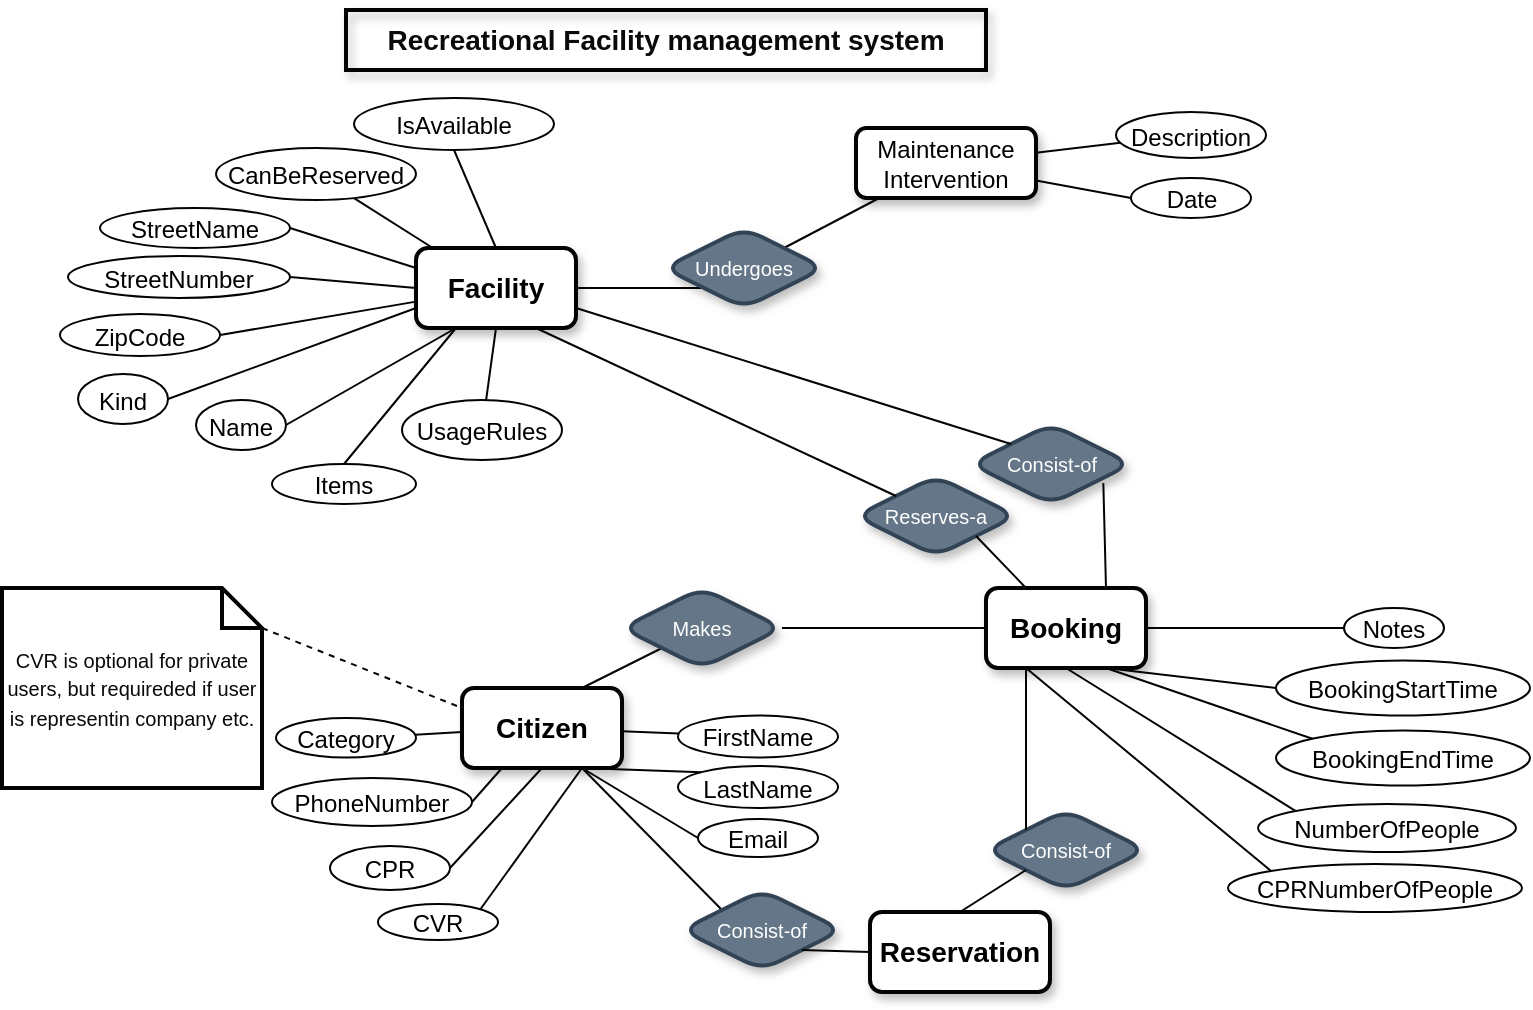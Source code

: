 <mxfile>
    <diagram id="R2lEEEUBdFMjLlhIrx00" name="RecreationalFacilityManagementSystem">
        <mxGraphModel dx="1012" dy="894" grid="0" gridSize="10" guides="1" tooltips="1" connect="1" arrows="1" fold="1" page="1" pageScale="1" pageWidth="850" pageHeight="1100" background="#ffffff" math="0" shadow="0" extFonts="Permanent Marker^https://fonts.googleapis.com/css?family=Permanent+Marker">
            <root>
                <mxCell id="0"/>
                <mxCell id="1" parent="0"/>
                <mxCell id="12A3PGkBAE_qX95ZuoiP-11" value="" style="rounded=0;orthogonalLoop=1;jettySize=auto;html=1;fontSize=12;endArrow=none;endFill=0;strokeColor=#030303;" parent="1" source="12A3PGkBAE_qX95ZuoiP-1" target="12A3PGkBAE_qX95ZuoiP-6" edge="1">
                    <mxGeometry relative="1" as="geometry"/>
                </mxCell>
                <mxCell id="12A3PGkBAE_qX95ZuoiP-1" value="&lt;font style=&quot;font-size: 14px;&quot;&gt;Facility&lt;/font&gt;" style="rounded=1;whiteSpace=wrap;html=1;shadow=1;strokeWidth=2;strokeColor=#030303;fontStyle=1" parent="1" vertex="1">
                    <mxGeometry x="244" y="207" width="80" height="40" as="geometry"/>
                </mxCell>
                <mxCell id="12A3PGkBAE_qX95ZuoiP-62" style="edgeStyle=none;rounded=0;orthogonalLoop=1;jettySize=auto;html=1;exitX=0.75;exitY=0;exitDx=0;exitDy=0;entryX=0;entryY=1;entryDx=0;entryDy=0;fontSize=10;endArrow=none;endFill=0;strokeColor=#030303;" parent="1" source="12A3PGkBAE_qX95ZuoiP-2" target="12A3PGkBAE_qX95ZuoiP-61" edge="1">
                    <mxGeometry relative="1" as="geometry"/>
                </mxCell>
                <mxCell id="12A3PGkBAE_qX95ZuoiP-2" value="&lt;font style=&quot;font-size: 14px&quot;&gt;Citizen&lt;/font&gt;" style="rounded=1;whiteSpace=wrap;html=1;shadow=1;strokeWidth=2;strokeColor=#030303;fontStyle=1" parent="1" vertex="1">
                    <mxGeometry x="267" y="427" width="80" height="40" as="geometry"/>
                </mxCell>
                <mxCell id="12A3PGkBAE_qX95ZuoiP-42" style="rounded=0;orthogonalLoop=1;jettySize=auto;html=1;exitX=0.5;exitY=1;exitDx=0;exitDy=0;fontSize=12;endArrow=none;endFill=0;strokeColor=#030303;entryX=0;entryY=0;entryDx=0;entryDy=0;" parent="1" source="12A3PGkBAE_qX95ZuoiP-3" target="12A3PGkBAE_qX95ZuoiP-40" edge="1">
                    <mxGeometry relative="1" as="geometry"/>
                </mxCell>
                <mxCell id="12A3PGkBAE_qX95ZuoiP-44" style="rounded=0;orthogonalLoop=1;jettySize=auto;html=1;exitX=0.75;exitY=1;exitDx=0;exitDy=0;entryX=0;entryY=0.5;entryDx=0;entryDy=0;fontSize=12;endArrow=none;endFill=0;strokeColor=#030303;" parent="1" source="12A3PGkBAE_qX95ZuoiP-3" target="12A3PGkBAE_qX95ZuoiP-39" edge="1">
                    <mxGeometry relative="1" as="geometry"/>
                </mxCell>
                <mxCell id="12A3PGkBAE_qX95ZuoiP-63" style="edgeStyle=none;rounded=0;orthogonalLoop=1;jettySize=auto;html=1;exitX=0;exitY=0.5;exitDx=0;exitDy=0;entryX=1;entryY=0.5;entryDx=0;entryDy=0;fontSize=10;endArrow=none;endFill=0;strokeColor=#030303;" parent="1" source="12A3PGkBAE_qX95ZuoiP-3" target="12A3PGkBAE_qX95ZuoiP-61" edge="1">
                    <mxGeometry relative="1" as="geometry"/>
                </mxCell>
                <mxCell id="12A3PGkBAE_qX95ZuoiP-3" value="&lt;font style=&quot;font-size: 14px;&quot;&gt;Booking&lt;/font&gt;" style="rounded=1;whiteSpace=wrap;html=1;shadow=1;strokeWidth=2;strokeColor=#030303;fontStyle=1" parent="1" vertex="1">
                    <mxGeometry x="529" y="377" width="80" height="40" as="geometry"/>
                </mxCell>
                <mxCell id="12A3PGkBAE_qX95ZuoiP-4" value="&lt;font style=&quot;font-size: 12px;&quot;&gt;Maintenance&lt;br&gt;Intervention&lt;br&gt;&lt;/font&gt;" style="rounded=1;whiteSpace=wrap;html=1;shadow=1;strokeWidth=2;strokeColor=#030303;" parent="1" vertex="1">
                    <mxGeometry x="464" y="147" width="90" height="35" as="geometry"/>
                </mxCell>
                <mxCell id="12A3PGkBAE_qX95ZuoiP-6" value="&lt;font style=&quot;font-size: 12px;&quot;&gt;CanBeReserved&lt;/font&gt;" style="ellipse;whiteSpace=wrap;html=1;fontSize=14;strokeColor=#030303;" parent="1" vertex="1">
                    <mxGeometry x="144" y="157" width="100" height="26" as="geometry"/>
                </mxCell>
                <mxCell id="12A3PGkBAE_qX95ZuoiP-49" style="rounded=0;orthogonalLoop=1;jettySize=auto;html=1;exitX=1;exitY=0.5;exitDx=0;exitDy=0;entryX=0;entryY=0.75;entryDx=0;entryDy=0;fontSize=12;endArrow=none;endFill=0;strokeColor=#030303;" parent="1" source="12A3PGkBAE_qX95ZuoiP-7" target="12A3PGkBAE_qX95ZuoiP-1" edge="1">
                    <mxGeometry relative="1" as="geometry"/>
                </mxCell>
                <mxCell id="12A3PGkBAE_qX95ZuoiP-7" value="&lt;span style=&quot;font-size: 12px;&quot;&gt;Kind&lt;/span&gt;" style="ellipse;whiteSpace=wrap;html=1;fontSize=14;strokeColor=#030303;" parent="1" vertex="1">
                    <mxGeometry x="75" y="270" width="45" height="25" as="geometry"/>
                </mxCell>
                <mxCell id="12A3PGkBAE_qX95ZuoiP-18" value="" style="rounded=0;orthogonalLoop=1;jettySize=auto;html=1;fontSize=12;endArrow=none;endFill=0;strokeColor=#030303;exitX=0.5;exitY=1;exitDx=0;exitDy=0;" parent="1" source="12A3PGkBAE_qX95ZuoiP-1" target="12A3PGkBAE_qX95ZuoiP-15" edge="1">
                    <mxGeometry relative="1" as="geometry">
                        <mxPoint x="299.23" y="305.707" as="sourcePoint"/>
                    </mxGeometry>
                </mxCell>
                <mxCell id="12A3PGkBAE_qX95ZuoiP-17" style="rounded=0;orthogonalLoop=1;jettySize=auto;html=1;exitX=0.5;exitY=0;exitDx=0;exitDy=0;entryX=0.25;entryY=1;entryDx=0;entryDy=0;fontSize=12;endArrow=none;endFill=0;strokeColor=#030303;" parent="1" source="12A3PGkBAE_qX95ZuoiP-14" target="12A3PGkBAE_qX95ZuoiP-1" edge="1">
                    <mxGeometry relative="1" as="geometry">
                        <mxPoint x="284" y="307" as="targetPoint"/>
                    </mxGeometry>
                </mxCell>
                <mxCell id="12A3PGkBAE_qX95ZuoiP-14" value="&lt;span style=&quot;font-size: 12px;&quot;&gt;Items&lt;/span&gt;" style="ellipse;whiteSpace=wrap;html=1;fontSize=14;strokeColor=#030303;" parent="1" vertex="1">
                    <mxGeometry x="172" y="315" width="72" height="20" as="geometry"/>
                </mxCell>
                <mxCell id="12A3PGkBAE_qX95ZuoiP-15" value="&lt;span style=&quot;font-size: 12px;&quot;&gt;UsageRules&lt;/span&gt;" style="ellipse;whiteSpace=wrap;html=1;fontSize=14;strokeColor=#030303;" parent="1" vertex="1">
                    <mxGeometry x="237" y="283" width="80" height="30" as="geometry"/>
                </mxCell>
                <mxCell id="12A3PGkBAE_qX95ZuoiP-25" value="" style="rounded=0;orthogonalLoop=1;jettySize=auto;html=1;fontSize=12;endArrow=none;endFill=0;strokeColor=#030303;" parent="1" source="12A3PGkBAE_qX95ZuoiP-19" target="12A3PGkBAE_qX95ZuoiP-2" edge="1">
                    <mxGeometry relative="1" as="geometry"/>
                </mxCell>
                <mxCell id="12A3PGkBAE_qX95ZuoiP-19" value="&lt;span style=&quot;font-size: 12px&quot;&gt;FirstName&lt;/span&gt;" style="ellipse;whiteSpace=wrap;html=1;fontSize=14;strokeColor=#030303;" parent="1" vertex="1">
                    <mxGeometry x="375" y="440.75" width="80" height="21" as="geometry"/>
                </mxCell>
                <mxCell id="12A3PGkBAE_qX95ZuoiP-29" style="rounded=0;orthogonalLoop=1;jettySize=auto;html=1;exitX=1;exitY=0.5;exitDx=0;exitDy=0;entryX=0.25;entryY=1;entryDx=0;entryDy=0;fontSize=12;endArrow=none;endFill=0;strokeColor=#030303;" parent="1" source="12A3PGkBAE_qX95ZuoiP-20" target="12A3PGkBAE_qX95ZuoiP-2" edge="1">
                    <mxGeometry relative="1" as="geometry"/>
                </mxCell>
                <mxCell id="12A3PGkBAE_qX95ZuoiP-20" value="&lt;span style=&quot;font-size: 12px;&quot;&gt;PhoneNumber&lt;br&gt;&lt;/span&gt;" style="ellipse;whiteSpace=wrap;html=1;fontSize=14;strokeColor=#030303;" parent="1" vertex="1">
                    <mxGeometry x="172" y="472" width="100" height="24" as="geometry"/>
                </mxCell>
                <mxCell id="12A3PGkBAE_qX95ZuoiP-31" style="rounded=0;orthogonalLoop=1;jettySize=auto;html=1;exitX=0;exitY=0.5;exitDx=0;exitDy=0;entryX=0.75;entryY=1;entryDx=0;entryDy=0;fontSize=12;endArrow=none;endFill=0;strokeColor=#030303;" parent="1" source="12A3PGkBAE_qX95ZuoiP-21" target="12A3PGkBAE_qX95ZuoiP-2" edge="1">
                    <mxGeometry relative="1" as="geometry"/>
                </mxCell>
                <mxCell id="12A3PGkBAE_qX95ZuoiP-21" value="&lt;span style=&quot;font-size: 12px;&quot;&gt;Email&lt;br&gt;&lt;/span&gt;" style="ellipse;whiteSpace=wrap;html=1;fontSize=14;strokeColor=#030303;" parent="1" vertex="1">
                    <mxGeometry x="385" y="492.5" width="60" height="19" as="geometry"/>
                </mxCell>
                <mxCell id="12A3PGkBAE_qX95ZuoiP-32" style="rounded=0;orthogonalLoop=1;jettySize=auto;html=1;exitX=1;exitY=0.5;exitDx=0;exitDy=0;entryX=0.5;entryY=1;entryDx=0;entryDy=0;fontSize=12;endArrow=none;endFill=0;strokeColor=#030303;" parent="1" source="12A3PGkBAE_qX95ZuoiP-22" target="12A3PGkBAE_qX95ZuoiP-2" edge="1">
                    <mxGeometry relative="1" as="geometry"/>
                </mxCell>
                <mxCell id="12A3PGkBAE_qX95ZuoiP-22" value="&lt;span style=&quot;font-size: 12px&quot;&gt;CPR&lt;br&gt;&lt;/span&gt;" style="ellipse;whiteSpace=wrap;html=1;fontSize=14;strokeColor=#030303;" parent="1" vertex="1">
                    <mxGeometry x="201" y="506" width="60" height="22" as="geometry"/>
                </mxCell>
                <mxCell id="12A3PGkBAE_qX95ZuoiP-24" value="" style="rounded=0;orthogonalLoop=1;jettySize=auto;html=1;fontSize=12;endArrow=none;endFill=0;strokeColor=#030303;" parent="1" source="12A3PGkBAE_qX95ZuoiP-23" target="12A3PGkBAE_qX95ZuoiP-2" edge="1">
                    <mxGeometry relative="1" as="geometry"/>
                </mxCell>
                <mxCell id="12A3PGkBAE_qX95ZuoiP-23" value="&lt;span style=&quot;font-size: 12px;&quot;&gt;Category&lt;br&gt;&lt;/span&gt;" style="ellipse;whiteSpace=wrap;html=1;fontSize=14;strokeColor=#030303;" parent="1" vertex="1">
                    <mxGeometry x="174" y="442" width="70" height="19.75" as="geometry"/>
                </mxCell>
                <mxCell id="12A3PGkBAE_qX95ZuoiP-38" style="rounded=0;orthogonalLoop=1;jettySize=auto;html=1;exitX=0;exitY=0.5;exitDx=0;exitDy=0;entryX=1;entryY=0.75;entryDx=0;entryDy=0;fontSize=12;endArrow=none;endFill=0;strokeColor=#030303;" parent="1" source="12A3PGkBAE_qX95ZuoiP-33" target="12A3PGkBAE_qX95ZuoiP-4" edge="1">
                    <mxGeometry relative="1" as="geometry"/>
                </mxCell>
                <mxCell id="12A3PGkBAE_qX95ZuoiP-33" value="&lt;span style=&quot;font-size: 12px;&quot;&gt;Date&lt;br&gt;&lt;/span&gt;" style="ellipse;whiteSpace=wrap;html=1;fontSize=14;strokeColor=#030303;" parent="1" vertex="1">
                    <mxGeometry x="601.5" y="172" width="60" height="20" as="geometry"/>
                </mxCell>
                <mxCell id="12A3PGkBAE_qX95ZuoiP-36" value="" style="rounded=0;orthogonalLoop=1;jettySize=auto;html=1;fontSize=12;endArrow=none;endFill=0;strokeColor=#030303;" parent="1" source="12A3PGkBAE_qX95ZuoiP-35" target="12A3PGkBAE_qX95ZuoiP-4" edge="1">
                    <mxGeometry relative="1" as="geometry"/>
                </mxCell>
                <mxCell id="12A3PGkBAE_qX95ZuoiP-35" value="&lt;span style=&quot;font-size: 12px;&quot;&gt;Description&lt;/span&gt;" style="ellipse;whiteSpace=wrap;html=1;fontSize=14;strokeColor=#030303;" parent="1" vertex="1">
                    <mxGeometry x="594" y="139" width="75" height="23" as="geometry"/>
                </mxCell>
                <mxCell id="12A3PGkBAE_qX95ZuoiP-39" value="&lt;span style=&quot;font-size: 12px&quot;&gt;BookingStartTime&lt;/span&gt;" style="ellipse;whiteSpace=wrap;html=1;fontSize=14;strokeColor=#030303;" parent="1" vertex="1">
                    <mxGeometry x="674" y="413.25" width="127" height="27.5" as="geometry"/>
                </mxCell>
                <mxCell id="12A3PGkBAE_qX95ZuoiP-40" value="&lt;span style=&quot;font-size: 12px&quot;&gt;NumberOfPeople&lt;/span&gt;" style="ellipse;whiteSpace=wrap;html=1;fontSize=14;strokeColor=#030303;" parent="1" vertex="1">
                    <mxGeometry x="665" y="485" width="129" height="24" as="geometry"/>
                </mxCell>
                <mxCell id="12A3PGkBAE_qX95ZuoiP-45" value="" style="rounded=0;orthogonalLoop=1;jettySize=auto;html=1;fontSize=12;endArrow=none;endFill=0;strokeColor=#030303;" parent="1" source="12A3PGkBAE_qX95ZuoiP-41" target="12A3PGkBAE_qX95ZuoiP-3" edge="1">
                    <mxGeometry relative="1" as="geometry"/>
                </mxCell>
                <mxCell id="12A3PGkBAE_qX95ZuoiP-41" value="&lt;span style=&quot;font-size: 12px&quot;&gt;Notes&lt;/span&gt;" style="ellipse;whiteSpace=wrap;html=1;fontSize=14;strokeColor=#030303;" parent="1" vertex="1">
                    <mxGeometry x="708" y="387" width="50" height="20" as="geometry"/>
                </mxCell>
                <mxCell id="12A3PGkBAE_qX95ZuoiP-57" value="&lt;b&gt;&lt;font style=&quot;font-size: 14px;&quot;&gt;Recreational Facility management system&lt;/font&gt;&lt;/b&gt;" style="text;html=1;strokeColor=#030303;fillColor=none;align=center;verticalAlign=middle;whiteSpace=wrap;rounded=0;shadow=1;strokeWidth=2;fontSize=12;fontColor=#0A0A0A;" parent="1" vertex="1">
                    <mxGeometry x="209" y="88" width="320" height="30" as="geometry"/>
                </mxCell>
                <mxCell id="12A3PGkBAE_qX95ZuoiP-59" style="edgeStyle=none;rounded=0;orthogonalLoop=1;jettySize=auto;html=1;exitX=0;exitY=1;exitDx=0;exitDy=0;entryX=1;entryY=0.5;entryDx=0;entryDy=0;fontSize=14;endArrow=none;endFill=0;strokeColor=#030303;" parent="1" source="12A3PGkBAE_qX95ZuoiP-58" target="12A3PGkBAE_qX95ZuoiP-1" edge="1">
                    <mxGeometry relative="1" as="geometry"/>
                </mxCell>
                <mxCell id="12A3PGkBAE_qX95ZuoiP-60" style="edgeStyle=none;rounded=0;orthogonalLoop=1;jettySize=auto;html=1;exitX=1;exitY=0;exitDx=0;exitDy=0;fontSize=14;endArrow=none;endFill=0;strokeColor=#030303;" parent="1" source="12A3PGkBAE_qX95ZuoiP-58" target="12A3PGkBAE_qX95ZuoiP-4" edge="1">
                    <mxGeometry relative="1" as="geometry"/>
                </mxCell>
                <mxCell id="12A3PGkBAE_qX95ZuoiP-58" value="&lt;font style=&quot;font-size: 10px;&quot;&gt;Undergoes&lt;/font&gt;" style="shape=rhombus;perimeter=rhombusPerimeter;whiteSpace=wrap;html=1;align=center;rounded=1;shadow=1;strokeWidth=2;fontSize=12;strokeColor=#314354;fillColor=#647687;fontColor=#ffffff;" parent="1" vertex="1">
                    <mxGeometry x="368" y="197" width="80" height="40" as="geometry"/>
                </mxCell>
                <mxCell id="12A3PGkBAE_qX95ZuoiP-61" value="Makes" style="shape=rhombus;perimeter=rhombusPerimeter;whiteSpace=wrap;html=1;align=center;rounded=1;shadow=1;strokeWidth=2;fontSize=10;strokeColor=#314354;fillColor=#647687;fontColor=#ffffff;" parent="1" vertex="1">
                    <mxGeometry x="347" y="377" width="80" height="40" as="geometry"/>
                </mxCell>
                <mxCell id="2" value="Reserves-a" style="shape=rhombus;perimeter=rhombusPerimeter;whiteSpace=wrap;html=1;align=center;rounded=1;shadow=1;strokeWidth=2;fontSize=10;strokeColor=#314354;fillColor=#647687;fontColor=#ffffff;" parent="1" vertex="1">
                    <mxGeometry x="464" y="321" width="80" height="40" as="geometry"/>
                </mxCell>
                <mxCell id="7" value="&lt;font style=&quot;font-size: 10px&quot;&gt;CVR is optional for private users, but requireded if user is representin company etc.&lt;/font&gt;" style="shape=note;size=20;whiteSpace=wrap;html=1;fontColor=#0A0A0A;strokeColor=#030303;strokeWidth=2;fillColor=#FFFFFF;" parent="1" vertex="1">
                    <mxGeometry x="37" y="377" width="130" height="100" as="geometry"/>
                </mxCell>
                <mxCell id="8" value="&lt;span style=&quot;font-size: 12px&quot;&gt;StreetName&lt;/span&gt;" style="ellipse;whiteSpace=wrap;html=1;fontSize=14;strokeColor=#030303;" parent="1" vertex="1">
                    <mxGeometry x="86" y="187" width="95" height="20" as="geometry"/>
                </mxCell>
                <mxCell id="9" value="&lt;span style=&quot;font-size: 12px&quot;&gt;StreetNumber&lt;/span&gt;" style="ellipse;whiteSpace=wrap;html=1;fontSize=14;strokeColor=#030303;" parent="1" vertex="1">
                    <mxGeometry x="70" y="211" width="111" height="21" as="geometry"/>
                </mxCell>
                <mxCell id="10" value="&lt;span style=&quot;font-size: 12px&quot;&gt;ZipCode&lt;/span&gt;" style="ellipse;whiteSpace=wrap;html=1;fontSize=14;strokeColor=#030303;" parent="1" vertex="1">
                    <mxGeometry x="66" y="240" width="80" height="21" as="geometry"/>
                </mxCell>
                <mxCell id="11" style="rounded=0;orthogonalLoop=1;jettySize=auto;html=1;exitX=1;exitY=0.5;exitDx=0;exitDy=0;fontSize=12;endArrow=none;endFill=0;strokeColor=#030303;" parent="1" source="10" target="12A3PGkBAE_qX95ZuoiP-1" edge="1">
                    <mxGeometry relative="1" as="geometry">
                        <mxPoint x="108" y="311" as="sourcePoint"/>
                        <mxPoint x="147.333" y="241.21" as="targetPoint"/>
                    </mxGeometry>
                </mxCell>
                <mxCell id="12" style="rounded=0;orthogonalLoop=1;jettySize=auto;html=1;exitX=1;exitY=0.5;exitDx=0;exitDy=0;entryX=0;entryY=0.5;entryDx=0;entryDy=0;fontSize=12;endArrow=none;endFill=0;strokeColor=#030303;" parent="1" source="9" target="12A3PGkBAE_qX95ZuoiP-1" edge="1">
                    <mxGeometry relative="1" as="geometry">
                        <mxPoint x="146.0" y="271.5" as="sourcePoint"/>
                        <mxPoint x="134" y="227" as="targetPoint"/>
                    </mxGeometry>
                </mxCell>
                <mxCell id="13" style="rounded=0;orthogonalLoop=1;jettySize=auto;html=1;entryX=1;entryY=0.5;entryDx=0;entryDy=0;fontSize=12;endArrow=none;endFill=0;strokeColor=#030303;exitX=0;exitY=0.25;exitDx=0;exitDy=0;" parent="1" source="12A3PGkBAE_qX95ZuoiP-1" target="8" edge="1">
                    <mxGeometry relative="1" as="geometry">
                        <mxPoint x="144.654" y="214.078" as="sourcePoint"/>
                        <mxPoint x="144" y="237.0" as="targetPoint"/>
                    </mxGeometry>
                </mxCell>
                <mxCell id="18" style="edgeStyle=none;rounded=0;orthogonalLoop=1;jettySize=auto;html=1;exitX=0;exitY=0;exitDx=130;exitDy=20;entryX=0;entryY=0.25;entryDx=0;entryDy=0;fontSize=10;endArrow=none;endFill=0;strokeColor=#030303;exitPerimeter=0;dashed=1;" parent="1" source="7" target="12A3PGkBAE_qX95ZuoiP-2" edge="1">
                    <mxGeometry relative="1" as="geometry">
                        <mxPoint x="357" y="437.0" as="sourcePoint"/>
                        <mxPoint x="414" y="407" as="targetPoint"/>
                    </mxGeometry>
                </mxCell>
                <mxCell id="20" value="&lt;span style=&quot;font-size: 12px&quot;&gt;Name&lt;/span&gt;" style="ellipse;whiteSpace=wrap;html=1;fontSize=14;strokeColor=#030303;" parent="1" vertex="1">
                    <mxGeometry x="134" y="283" width="45" height="25" as="geometry"/>
                </mxCell>
                <mxCell id="22" style="rounded=0;orthogonalLoop=1;jettySize=auto;html=1;exitX=1;exitY=0.5;exitDx=0;exitDy=0;entryX=0.25;entryY=1;entryDx=0;entryDy=0;fontSize=12;endArrow=none;endFill=0;strokeColor=#030303;" parent="1" source="20" target="12A3PGkBAE_qX95ZuoiP-1" edge="1">
                    <mxGeometry relative="1" as="geometry">
                        <mxPoint x="231.0" y="294.5" as="sourcePoint"/>
                        <mxPoint x="251" y="254.5" as="targetPoint"/>
                    </mxGeometry>
                </mxCell>
                <mxCell id="23" value="&lt;span style=&quot;font-size: 12px&quot;&gt;BookingEndTime&lt;/span&gt;" style="ellipse;whiteSpace=wrap;html=1;fontSize=14;strokeColor=#030303;" vertex="1" parent="1">
                    <mxGeometry x="674" y="448.25" width="127" height="27.5" as="geometry"/>
                </mxCell>
                <mxCell id="24" style="rounded=0;orthogonalLoop=1;jettySize=auto;html=1;entryX=0;entryY=0;entryDx=0;entryDy=0;fontSize=12;endArrow=none;endFill=0;strokeColor=#030303;exitX=0.75;exitY=1;exitDx=0;exitDy=0;" edge="1" parent="1" source="12A3PGkBAE_qX95ZuoiP-3" target="23">
                    <mxGeometry relative="1" as="geometry">
                        <mxPoint x="599" y="427" as="sourcePoint"/>
                        <mxPoint x="684.0" y="437" as="targetPoint"/>
                    </mxGeometry>
                </mxCell>
                <mxCell id="25" value="&lt;font style=&quot;font-size: 12px&quot;&gt;IsAvailable&lt;/font&gt;" style="ellipse;whiteSpace=wrap;html=1;fontSize=14;strokeColor=#030303;" vertex="1" parent="1">
                    <mxGeometry x="213" y="132" width="100" height="26" as="geometry"/>
                </mxCell>
                <mxCell id="27" value="" style="rounded=0;orthogonalLoop=1;jettySize=auto;html=1;fontSize=12;endArrow=none;endFill=0;strokeColor=#030303;entryX=0.5;entryY=1;entryDx=0;entryDy=0;exitX=0.5;exitY=0;exitDx=0;exitDy=0;" edge="1" parent="1" source="12A3PGkBAE_qX95ZuoiP-1" target="25">
                    <mxGeometry relative="1" as="geometry">
                        <mxPoint x="292.398" y="202.98" as="sourcePoint"/>
                        <mxPoint x="253.0" y="177.998" as="targetPoint"/>
                    </mxGeometry>
                </mxCell>
                <mxCell id="28" value="&lt;span style=&quot;font-size: 12px&quot;&gt;LastName&lt;/span&gt;" style="ellipse;whiteSpace=wrap;html=1;fontSize=14;strokeColor=#030303;" vertex="1" parent="1">
                    <mxGeometry x="375" y="466" width="80" height="21" as="geometry"/>
                </mxCell>
                <mxCell id="29" value="" style="rounded=0;orthogonalLoop=1;jettySize=auto;html=1;fontSize=12;endArrow=none;endFill=0;strokeColor=#030303;exitX=0;exitY=0;exitDx=0;exitDy=0;entryX=0.75;entryY=1;entryDx=0;entryDy=0;" edge="1" parent="1" source="28" target="12A3PGkBAE_qX95ZuoiP-2">
                    <mxGeometry relative="1" as="geometry">
                        <mxPoint x="390.895" y="479.544" as="sourcePoint"/>
                        <mxPoint x="347" y="480" as="targetPoint"/>
                    </mxGeometry>
                </mxCell>
                <mxCell id="30" value="&lt;span style=&quot;font-size: 12px&quot;&gt;CVR&lt;br&gt;&lt;/span&gt;" style="ellipse;whiteSpace=wrap;html=1;fontSize=14;strokeColor=#030303;" vertex="1" parent="1">
                    <mxGeometry x="225" y="535" width="60" height="18" as="geometry"/>
                </mxCell>
                <mxCell id="31" style="rounded=0;orthogonalLoop=1;jettySize=auto;html=1;exitX=1;exitY=0;exitDx=0;exitDy=0;entryX=0.75;entryY=1;entryDx=0;entryDy=0;fontSize=12;endArrow=none;endFill=0;strokeColor=#030303;" edge="1" parent="1" source="30" target="12A3PGkBAE_qX95ZuoiP-2">
                    <mxGeometry relative="1" as="geometry">
                        <mxPoint x="280" y="530" as="sourcePoint"/>
                        <mxPoint x="317" y="477" as="targetPoint"/>
                    </mxGeometry>
                </mxCell>
                <mxCell id="32" value="&lt;font style=&quot;font-size: 14px&quot;&gt;Reservation&lt;/font&gt;" style="rounded=1;whiteSpace=wrap;html=1;shadow=1;strokeWidth=2;strokeColor=#030303;fontStyle=1" vertex="1" parent="1">
                    <mxGeometry x="471" y="539" width="90" height="40" as="geometry"/>
                </mxCell>
                <mxCell id="35" style="edgeStyle=none;rounded=0;orthogonalLoop=1;jettySize=auto;html=1;exitX=0.25;exitY=0;exitDx=0;exitDy=0;fontSize=10;endArrow=none;endFill=0;entryX=1;entryY=1;entryDx=0;entryDy=0;strokeColor=#030303;" edge="1" parent="1" source="12A3PGkBAE_qX95ZuoiP-3" target="2">
                    <mxGeometry relative="1" as="geometry">
                        <mxPoint x="601.5" y="271" as="sourcePoint"/>
                        <mxPoint x="510" y="277.0" as="targetPoint"/>
                    </mxGeometry>
                </mxCell>
                <mxCell id="37" style="edgeStyle=none;rounded=0;orthogonalLoop=1;jettySize=auto;html=1;exitX=0;exitY=0;exitDx=0;exitDy=0;fontSize=10;endArrow=none;endFill=0;entryX=0.75;entryY=1;entryDx=0;entryDy=0;strokeColor=#030303;" edge="1" parent="1" source="2" target="12A3PGkBAE_qX95ZuoiP-1">
                    <mxGeometry relative="1" as="geometry">
                        <mxPoint x="601.5" y="271" as="sourcePoint"/>
                        <mxPoint x="498" y="338" as="targetPoint"/>
                    </mxGeometry>
                </mxCell>
                <mxCell id="38" style="rounded=0;orthogonalLoop=1;jettySize=auto;html=1;entryX=0.75;entryY=1;entryDx=0;entryDy=0;fontSize=12;endArrow=none;endFill=0;strokeColor=#030303;exitX=0;exitY=0;exitDx=0;exitDy=0;" edge="1" parent="1" source="39" target="12A3PGkBAE_qX95ZuoiP-2">
                    <mxGeometry relative="1" as="geometry">
                        <mxPoint x="377" y="569" as="sourcePoint"/>
                        <mxPoint x="379.49" y="570.0" as="targetPoint"/>
                    </mxGeometry>
                </mxCell>
                <mxCell id="39" value="Consist-of" style="shape=rhombus;perimeter=rhombusPerimeter;whiteSpace=wrap;html=1;align=center;rounded=1;shadow=1;strokeWidth=2;fontSize=10;strokeColor=#314354;fillColor=#647687;fontColor=#ffffff;" vertex="1" parent="1">
                    <mxGeometry x="377" y="528" width="80" height="40" as="geometry"/>
                </mxCell>
                <mxCell id="40" style="rounded=0;orthogonalLoop=1;jettySize=auto;html=1;fontSize=12;endArrow=none;endFill=0;strokeColor=#030303;exitX=0;exitY=0.5;exitDx=0;exitDy=0;entryX=1;entryY=1;entryDx=0;entryDy=0;" edge="1" parent="1" source="32" target="39">
                    <mxGeometry relative="1" as="geometry">
                        <mxPoint x="529" y="744" as="sourcePoint"/>
                        <mxPoint x="428.0" y="635.0" as="targetPoint"/>
                    </mxGeometry>
                </mxCell>
                <mxCell id="41" value="Consist-of" style="shape=rhombus;perimeter=rhombusPerimeter;whiteSpace=wrap;html=1;align=center;rounded=1;shadow=1;strokeWidth=2;fontSize=10;strokeColor=#314354;fillColor=#647687;fontColor=#ffffff;" vertex="1" parent="1">
                    <mxGeometry x="529" y="488" width="80" height="40" as="geometry"/>
                </mxCell>
                <mxCell id="42" style="rounded=0;orthogonalLoop=1;jettySize=auto;html=1;fontSize=12;endArrow=none;endFill=0;strokeColor=#030303;exitX=0.5;exitY=0;exitDx=0;exitDy=0;entryX=0;entryY=1;entryDx=0;entryDy=0;" edge="1" parent="1" target="41" source="32">
                    <mxGeometry relative="1" as="geometry">
                        <mxPoint x="631" y="558" as="sourcePoint"/>
                        <mxPoint x="508.0" y="585.0" as="targetPoint"/>
                    </mxGeometry>
                </mxCell>
                <mxCell id="43" style="rounded=0;orthogonalLoop=1;jettySize=auto;html=1;entryX=0.25;entryY=1;entryDx=0;entryDy=0;fontSize=12;endArrow=none;endFill=0;strokeColor=#030303;exitX=0;exitY=0;exitDx=0;exitDy=0;" edge="1" parent="1" source="41" target="12A3PGkBAE_qX95ZuoiP-3">
                    <mxGeometry relative="1" as="geometry">
                        <mxPoint x="641" y="564" as="sourcePoint"/>
                        <mxPoint x="540.0" y="455.0" as="targetPoint"/>
                    </mxGeometry>
                </mxCell>
                <mxCell id="44" value="&lt;span style=&quot;font-size: 12px&quot;&gt;CPRNumberOfPeople&lt;/span&gt;" style="ellipse;whiteSpace=wrap;html=1;fontSize=14;strokeColor=#030303;" vertex="1" parent="1">
                    <mxGeometry x="650" y="515" width="147" height="24" as="geometry"/>
                </mxCell>
                <mxCell id="45" style="rounded=0;orthogonalLoop=1;jettySize=auto;html=1;exitX=0.25;exitY=1;exitDx=0;exitDy=0;fontSize=12;endArrow=none;endFill=0;strokeColor=#030303;entryX=0;entryY=0;entryDx=0;entryDy=0;" edge="1" parent="1" source="12A3PGkBAE_qX95ZuoiP-3" target="44">
                    <mxGeometry relative="1" as="geometry">
                        <mxPoint x="553.93" y="452" as="sourcePoint"/>
                        <mxPoint x="668.999" y="523.482" as="targetPoint"/>
                    </mxGeometry>
                </mxCell>
                <mxCell id="46" value="Consist-of" style="shape=rhombus;perimeter=rhombusPerimeter;whiteSpace=wrap;html=1;align=center;rounded=1;shadow=1;strokeWidth=2;fontSize=10;strokeColor=#314354;fillColor=#647687;fontColor=#ffffff;" vertex="1" parent="1">
                    <mxGeometry x="521.5" y="295" width="80" height="40" as="geometry"/>
                </mxCell>
                <mxCell id="47" style="edgeStyle=none;rounded=0;orthogonalLoop=1;jettySize=auto;html=1;exitX=0.75;exitY=0;exitDx=0;exitDy=0;fontSize=10;endArrow=none;endFill=0;entryX=0.827;entryY=0.738;entryDx=0;entryDy=0;strokeColor=#030303;entryPerimeter=0;" edge="1" parent="1" source="12A3PGkBAE_qX95ZuoiP-3" target="46">
                    <mxGeometry relative="1" as="geometry">
                        <mxPoint x="643" y="363" as="sourcePoint"/>
                        <mxPoint x="562" y="324" as="targetPoint"/>
                    </mxGeometry>
                </mxCell>
                <mxCell id="48" style="edgeStyle=none;rounded=0;orthogonalLoop=1;jettySize=auto;html=1;exitX=0;exitY=0;exitDx=0;exitDy=0;fontSize=10;endArrow=none;endFill=0;entryX=1;entryY=0.75;entryDx=0;entryDy=0;strokeColor=#030303;" edge="1" parent="1" source="46" target="12A3PGkBAE_qX95ZuoiP-1">
                    <mxGeometry relative="1" as="geometry">
                        <mxPoint x="438" y="328" as="sourcePoint"/>
                        <mxPoint x="314" y="257" as="targetPoint"/>
                    </mxGeometry>
                </mxCell>
            </root>
        </mxGraphModel>
    </diagram>
</mxfile>